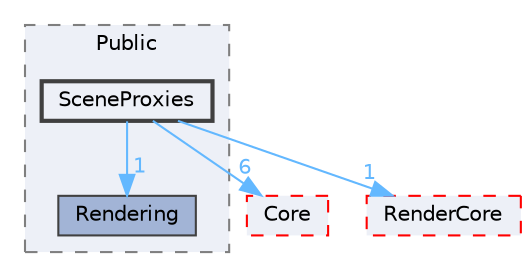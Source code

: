digraph "SceneProxies"
{
 // INTERACTIVE_SVG=YES
 // LATEX_PDF_SIZE
  bgcolor="transparent";
  edge [fontname=Helvetica,fontsize=10,labelfontname=Helvetica,labelfontsize=10];
  node [fontname=Helvetica,fontsize=10,shape=box,height=0.2,width=0.4];
  compound=true
  subgraph clusterdir_1d06a51bfc871a6a1823440d0d72725c {
    graph [ bgcolor="#edf0f7", pencolor="grey50", label="Public", fontname=Helvetica,fontsize=10 style="filled,dashed", URL="dir_1d06a51bfc871a6a1823440d0d72725c.html",tooltip=""]
  dir_1213d225a52a0adce4f110a19700ce9e [label="Rendering", fillcolor="#a2b4d6", color="grey25", style="filled", URL="dir_1213d225a52a0adce4f110a19700ce9e.html",tooltip=""];
  dir_b44a030d9ddd15f73702fee8d8bf3bd0 [label="SceneProxies", fillcolor="#edf0f7", color="grey25", style="filled,bold", URL="dir_b44a030d9ddd15f73702fee8d8bf3bd0.html",tooltip=""];
  }
  dir_0e6cddcc9caa1238c7f3774224afaa45 [label="Core", fillcolor="#edf0f7", color="red", style="filled,dashed", URL="dir_0e6cddcc9caa1238c7f3774224afaa45.html",tooltip=""];
  dir_1b3e874b84daba3b34ce7cbbd2916bbd [label="RenderCore", fillcolor="#edf0f7", color="red", style="filled,dashed", URL="dir_1b3e874b84daba3b34ce7cbbd2916bbd.html",tooltip=""];
  dir_b44a030d9ddd15f73702fee8d8bf3bd0->dir_0e6cddcc9caa1238c7f3774224afaa45 [headlabel="6", labeldistance=1.5 headhref="dir_000993_000266.html" href="dir_000993_000266.html" color="steelblue1" fontcolor="steelblue1"];
  dir_b44a030d9ddd15f73702fee8d8bf3bd0->dir_1213d225a52a0adce4f110a19700ce9e [headlabel="1", labeldistance=1.5 headhref="dir_000993_000962.html" href="dir_000993_000962.html" color="steelblue1" fontcolor="steelblue1"];
  dir_b44a030d9ddd15f73702fee8d8bf3bd0->dir_1b3e874b84daba3b34ce7cbbd2916bbd [headlabel="1", labeldistance=1.5 headhref="dir_000993_000959.html" href="dir_000993_000959.html" color="steelblue1" fontcolor="steelblue1"];
}
